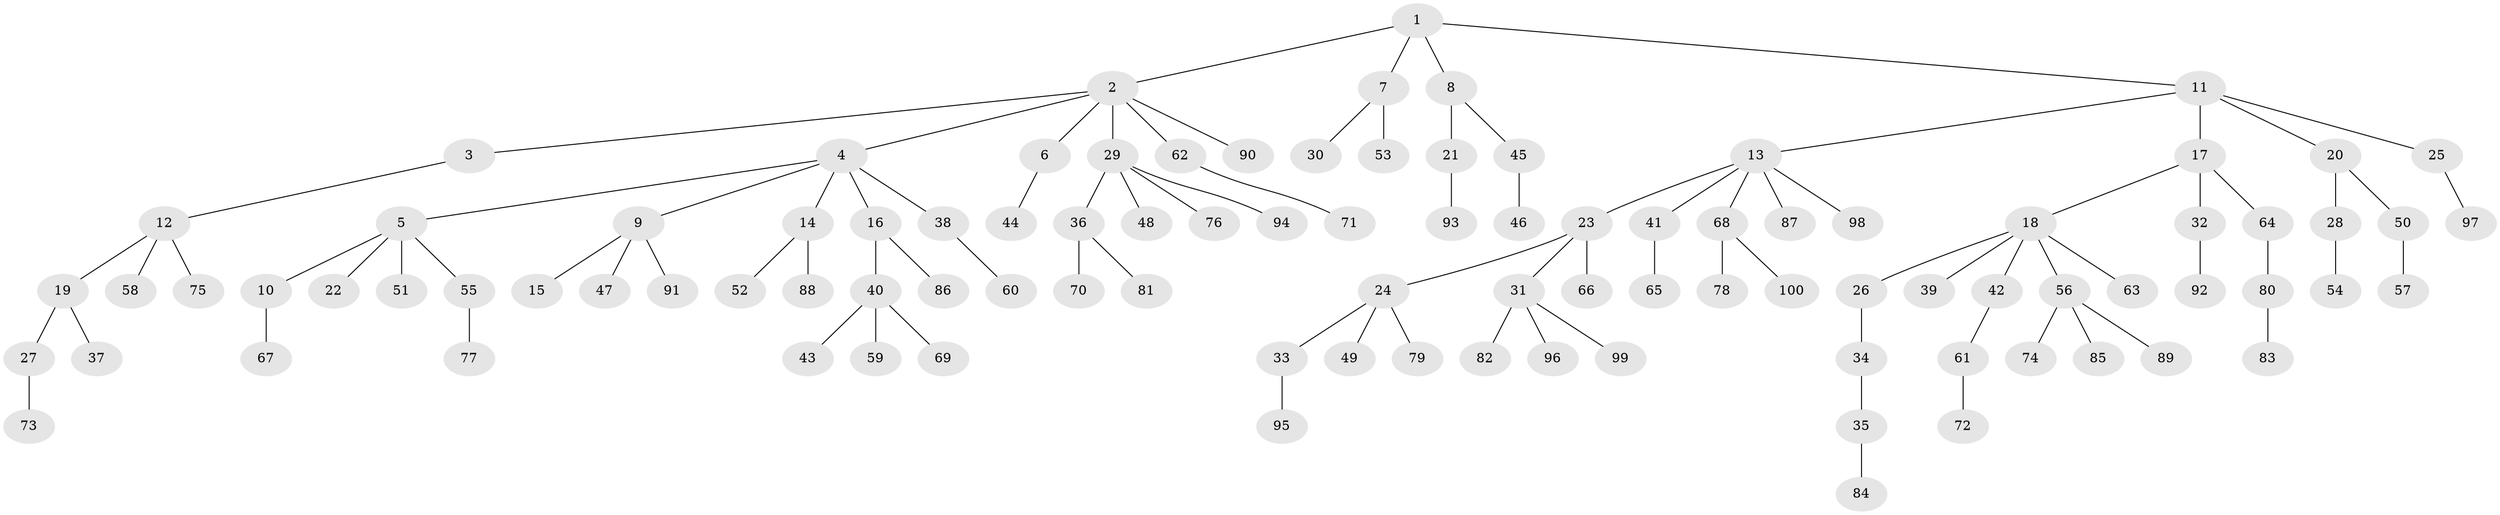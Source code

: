 // coarse degree distribution, {9: 0.015151515151515152, 2: 0.13636363636363635, 6: 0.06060606060606061, 4: 0.045454545454545456, 1: 0.6212121212121212, 3: 0.10606060606060606, 5: 0.015151515151515152}
// Generated by graph-tools (version 1.1) at 2025/52/02/27/25 19:52:13]
// undirected, 100 vertices, 99 edges
graph export_dot {
graph [start="1"]
  node [color=gray90,style=filled];
  1;
  2;
  3;
  4;
  5;
  6;
  7;
  8;
  9;
  10;
  11;
  12;
  13;
  14;
  15;
  16;
  17;
  18;
  19;
  20;
  21;
  22;
  23;
  24;
  25;
  26;
  27;
  28;
  29;
  30;
  31;
  32;
  33;
  34;
  35;
  36;
  37;
  38;
  39;
  40;
  41;
  42;
  43;
  44;
  45;
  46;
  47;
  48;
  49;
  50;
  51;
  52;
  53;
  54;
  55;
  56;
  57;
  58;
  59;
  60;
  61;
  62;
  63;
  64;
  65;
  66;
  67;
  68;
  69;
  70;
  71;
  72;
  73;
  74;
  75;
  76;
  77;
  78;
  79;
  80;
  81;
  82;
  83;
  84;
  85;
  86;
  87;
  88;
  89;
  90;
  91;
  92;
  93;
  94;
  95;
  96;
  97;
  98;
  99;
  100;
  1 -- 2;
  1 -- 7;
  1 -- 8;
  1 -- 11;
  2 -- 3;
  2 -- 4;
  2 -- 6;
  2 -- 29;
  2 -- 62;
  2 -- 90;
  3 -- 12;
  4 -- 5;
  4 -- 9;
  4 -- 14;
  4 -- 16;
  4 -- 38;
  5 -- 10;
  5 -- 22;
  5 -- 51;
  5 -- 55;
  6 -- 44;
  7 -- 30;
  7 -- 53;
  8 -- 21;
  8 -- 45;
  9 -- 15;
  9 -- 47;
  9 -- 91;
  10 -- 67;
  11 -- 13;
  11 -- 17;
  11 -- 20;
  11 -- 25;
  12 -- 19;
  12 -- 58;
  12 -- 75;
  13 -- 23;
  13 -- 41;
  13 -- 68;
  13 -- 87;
  13 -- 98;
  14 -- 52;
  14 -- 88;
  16 -- 40;
  16 -- 86;
  17 -- 18;
  17 -- 32;
  17 -- 64;
  18 -- 26;
  18 -- 39;
  18 -- 42;
  18 -- 56;
  18 -- 63;
  19 -- 27;
  19 -- 37;
  20 -- 28;
  20 -- 50;
  21 -- 93;
  23 -- 24;
  23 -- 31;
  23 -- 66;
  24 -- 33;
  24 -- 49;
  24 -- 79;
  25 -- 97;
  26 -- 34;
  27 -- 73;
  28 -- 54;
  29 -- 36;
  29 -- 48;
  29 -- 76;
  29 -- 94;
  31 -- 82;
  31 -- 96;
  31 -- 99;
  32 -- 92;
  33 -- 95;
  34 -- 35;
  35 -- 84;
  36 -- 70;
  36 -- 81;
  38 -- 60;
  40 -- 43;
  40 -- 59;
  40 -- 69;
  41 -- 65;
  42 -- 61;
  45 -- 46;
  50 -- 57;
  55 -- 77;
  56 -- 74;
  56 -- 85;
  56 -- 89;
  61 -- 72;
  62 -- 71;
  64 -- 80;
  68 -- 78;
  68 -- 100;
  80 -- 83;
}
